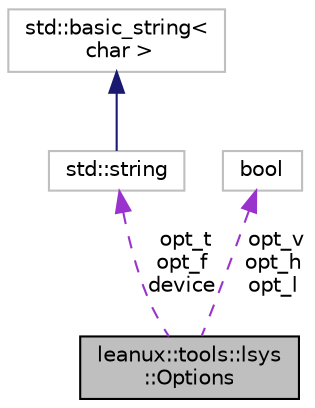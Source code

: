 digraph "leanux::tools::lsys::Options"
{
 // LATEX_PDF_SIZE
  bgcolor="transparent";
  edge [fontname="Helvetica",fontsize="10",labelfontname="Helvetica",labelfontsize="10"];
  node [fontname="Helvetica",fontsize="10",shape=record];
  Node1 [label="leanux::tools::lsys\l::Options",height=0.2,width=0.4,color="black", fillcolor="grey75", style="filled", fontcolor="black",tooltip="Invocation options."];
  Node2 -> Node1 [dir="back",color="darkorchid3",fontsize="10",style="dashed",label=" opt_t\nopt_f\ndevice" ,fontname="Helvetica"];
  Node2 [label="std::string",height=0.2,width=0.4,color="grey75",tooltip="STL class."];
  Node3 -> Node2 [dir="back",color="midnightblue",fontsize="10",style="solid",fontname="Helvetica"];
  Node3 [label="std::basic_string\<\l char \>",height=0.2,width=0.4,color="grey75",tooltip="STL class."];
  Node4 -> Node1 [dir="back",color="darkorchid3",fontsize="10",style="dashed",label=" opt_v\nopt_h\nopt_l" ,fontname="Helvetica"];
  Node4 [label="bool",height=0.2,width=0.4,color="grey75",tooltip=" "];
}
